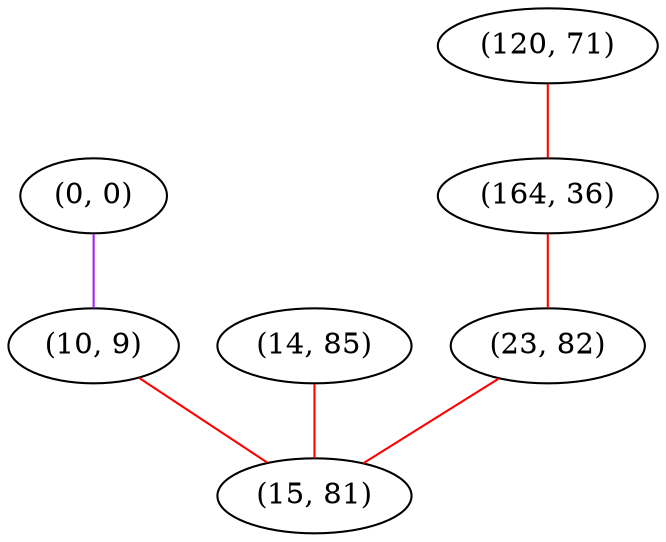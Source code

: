 graph "" {
"(0, 0)";
"(120, 71)";
"(164, 36)";
"(10, 9)";
"(14, 85)";
"(23, 82)";
"(15, 81)";
"(0, 0)" -- "(10, 9)"  [color=purple, key=0, weight=4];
"(120, 71)" -- "(164, 36)"  [color=red, key=0, weight=1];
"(164, 36)" -- "(23, 82)"  [color=red, key=0, weight=1];
"(10, 9)" -- "(15, 81)"  [color=red, key=0, weight=1];
"(14, 85)" -- "(15, 81)"  [color=red, key=0, weight=1];
"(23, 82)" -- "(15, 81)"  [color=red, key=0, weight=1];
}

